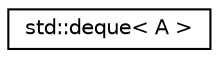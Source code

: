 digraph "Graphical Class Hierarchy"
{
  edge [fontname="Helvetica",fontsize="10",labelfontname="Helvetica",labelfontsize="10"];
  node [fontname="Helvetica",fontsize="10",shape=record];
  rankdir="LR";
  Node0 [label="std::deque\< A \>",height=0.2,width=0.4,color="black", fillcolor="white", style="filled",URL="$classstd_1_1deque.html"];
}
